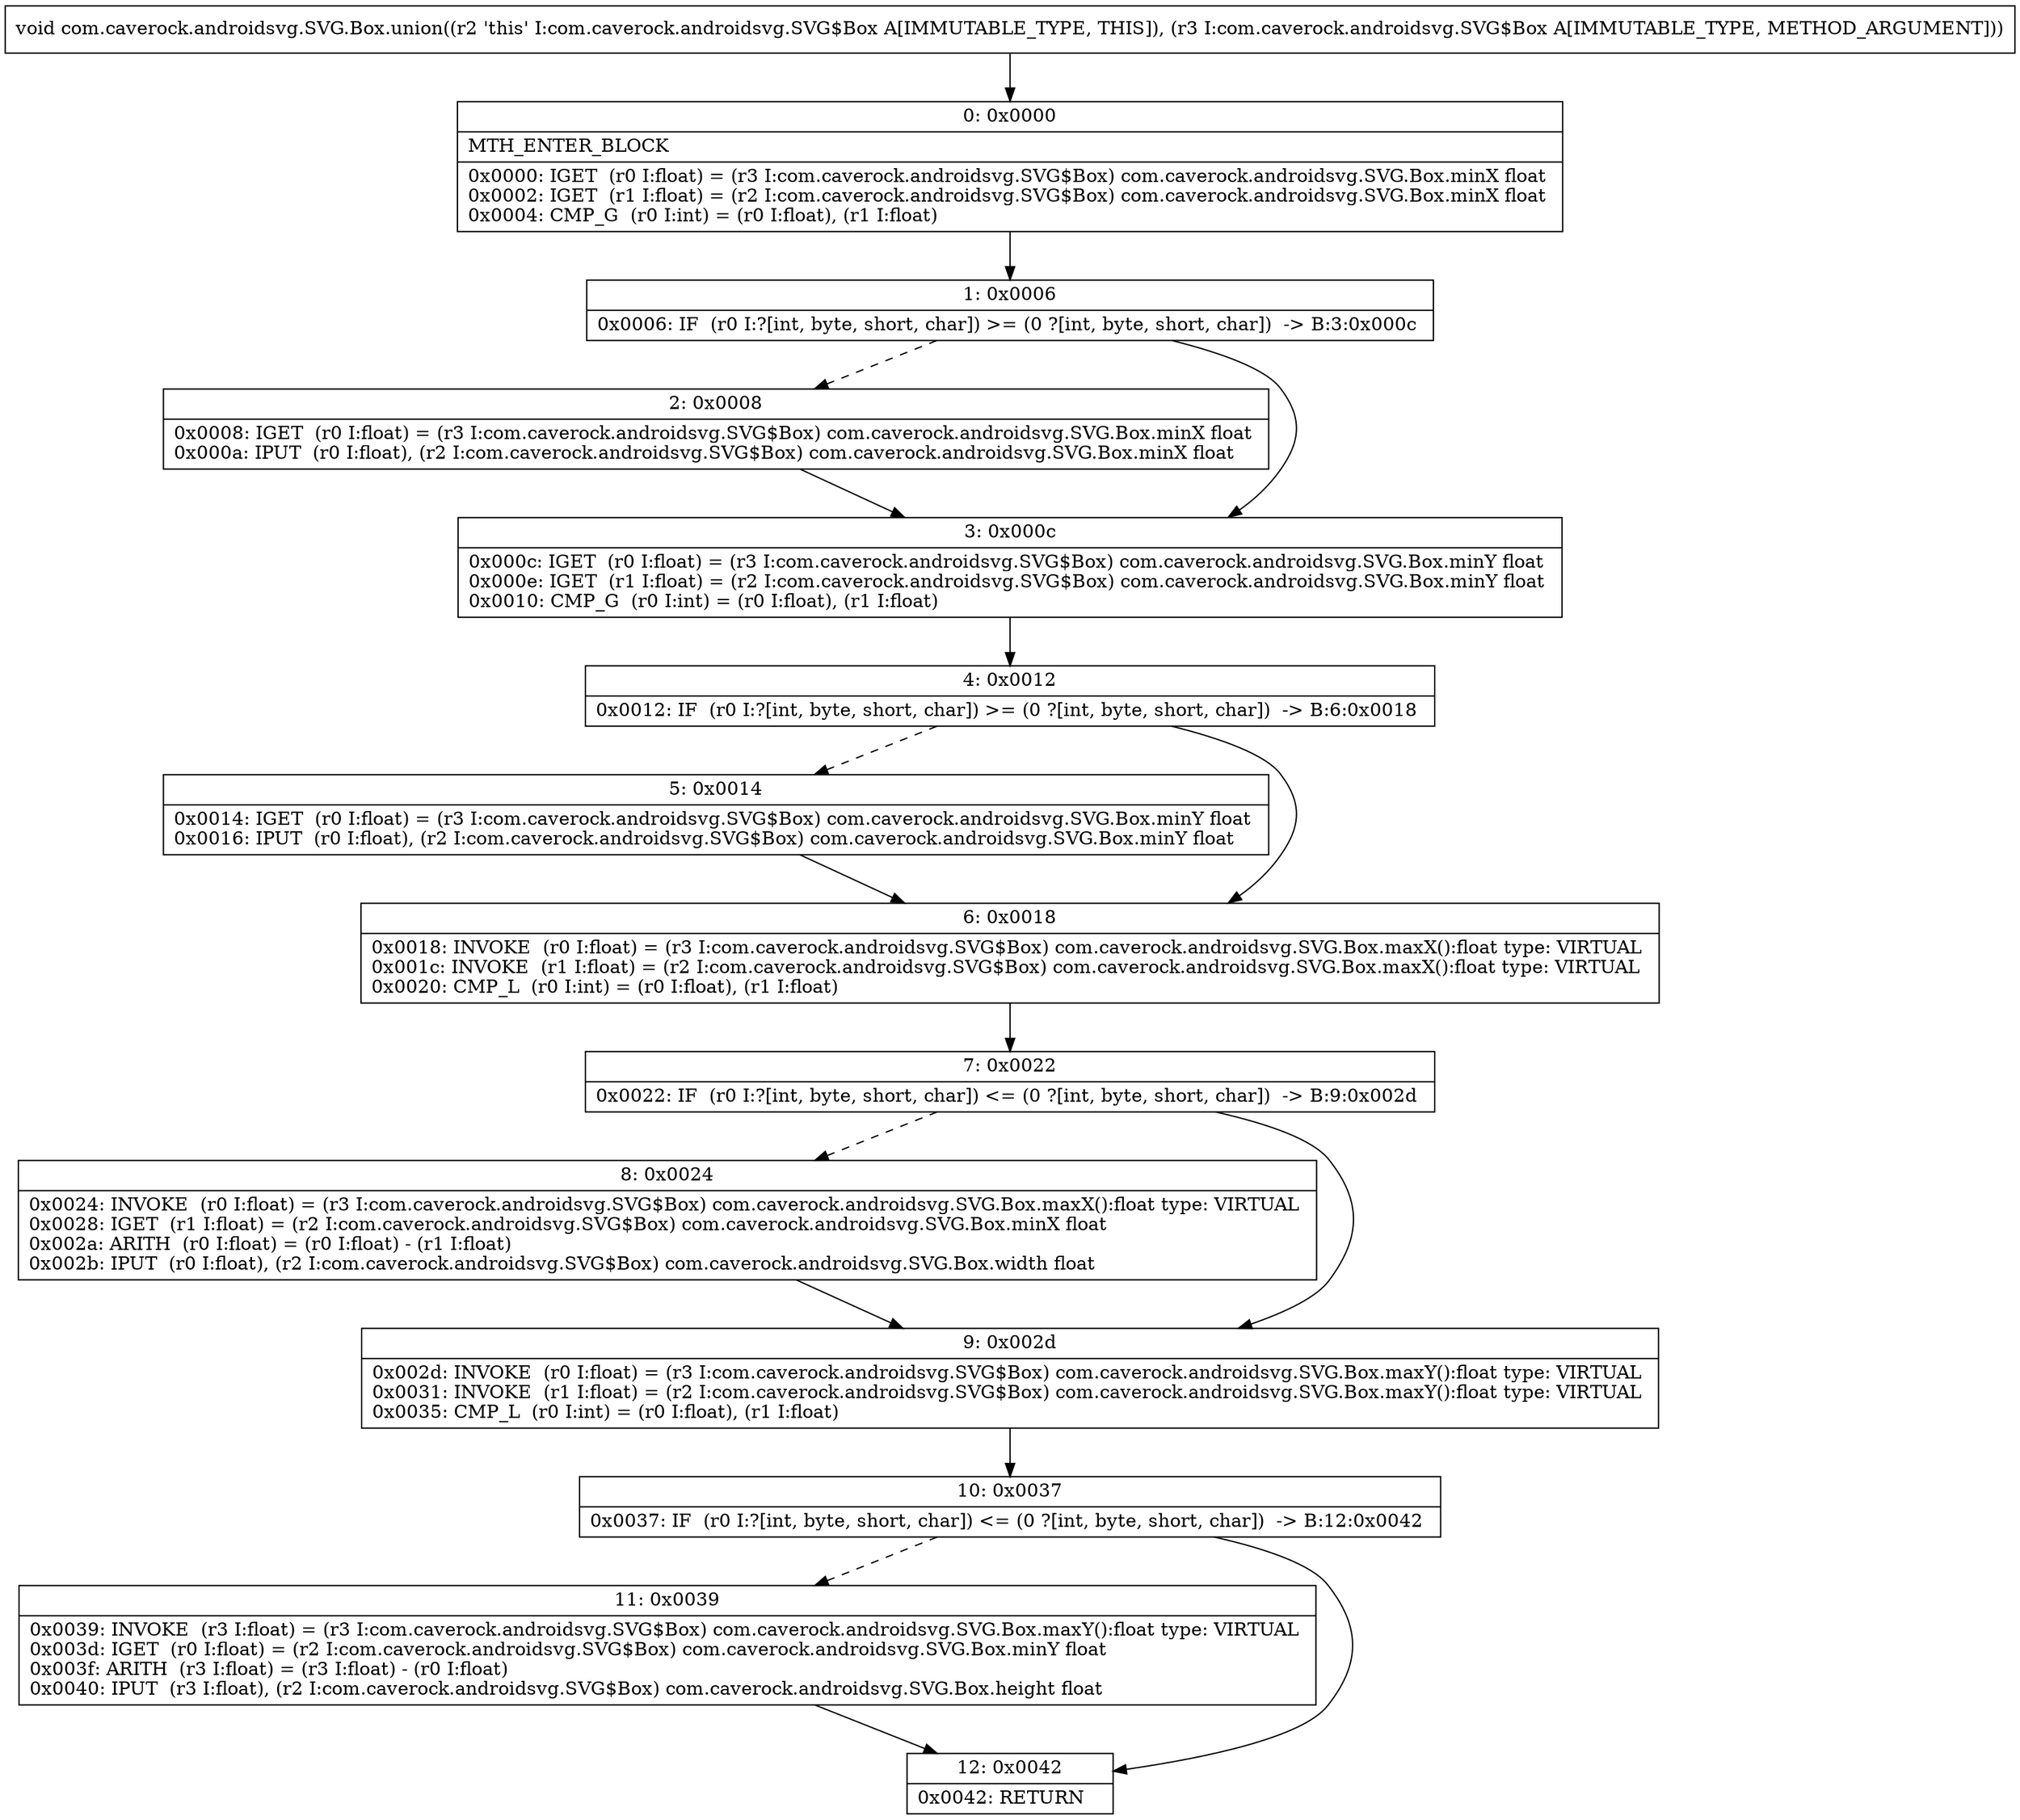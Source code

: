 digraph "CFG forcom.caverock.androidsvg.SVG.Box.union(Lcom\/caverock\/androidsvg\/SVG$Box;)V" {
Node_0 [shape=record,label="{0\:\ 0x0000|MTH_ENTER_BLOCK\l|0x0000: IGET  (r0 I:float) = (r3 I:com.caverock.androidsvg.SVG$Box) com.caverock.androidsvg.SVG.Box.minX float \l0x0002: IGET  (r1 I:float) = (r2 I:com.caverock.androidsvg.SVG$Box) com.caverock.androidsvg.SVG.Box.minX float \l0x0004: CMP_G  (r0 I:int) = (r0 I:float), (r1 I:float) \l}"];
Node_1 [shape=record,label="{1\:\ 0x0006|0x0006: IF  (r0 I:?[int, byte, short, char]) \>= (0 ?[int, byte, short, char])  \-\> B:3:0x000c \l}"];
Node_2 [shape=record,label="{2\:\ 0x0008|0x0008: IGET  (r0 I:float) = (r3 I:com.caverock.androidsvg.SVG$Box) com.caverock.androidsvg.SVG.Box.minX float \l0x000a: IPUT  (r0 I:float), (r2 I:com.caverock.androidsvg.SVG$Box) com.caverock.androidsvg.SVG.Box.minX float \l}"];
Node_3 [shape=record,label="{3\:\ 0x000c|0x000c: IGET  (r0 I:float) = (r3 I:com.caverock.androidsvg.SVG$Box) com.caverock.androidsvg.SVG.Box.minY float \l0x000e: IGET  (r1 I:float) = (r2 I:com.caverock.androidsvg.SVG$Box) com.caverock.androidsvg.SVG.Box.minY float \l0x0010: CMP_G  (r0 I:int) = (r0 I:float), (r1 I:float) \l}"];
Node_4 [shape=record,label="{4\:\ 0x0012|0x0012: IF  (r0 I:?[int, byte, short, char]) \>= (0 ?[int, byte, short, char])  \-\> B:6:0x0018 \l}"];
Node_5 [shape=record,label="{5\:\ 0x0014|0x0014: IGET  (r0 I:float) = (r3 I:com.caverock.androidsvg.SVG$Box) com.caverock.androidsvg.SVG.Box.minY float \l0x0016: IPUT  (r0 I:float), (r2 I:com.caverock.androidsvg.SVG$Box) com.caverock.androidsvg.SVG.Box.minY float \l}"];
Node_6 [shape=record,label="{6\:\ 0x0018|0x0018: INVOKE  (r0 I:float) = (r3 I:com.caverock.androidsvg.SVG$Box) com.caverock.androidsvg.SVG.Box.maxX():float type: VIRTUAL \l0x001c: INVOKE  (r1 I:float) = (r2 I:com.caverock.androidsvg.SVG$Box) com.caverock.androidsvg.SVG.Box.maxX():float type: VIRTUAL \l0x0020: CMP_L  (r0 I:int) = (r0 I:float), (r1 I:float) \l}"];
Node_7 [shape=record,label="{7\:\ 0x0022|0x0022: IF  (r0 I:?[int, byte, short, char]) \<= (0 ?[int, byte, short, char])  \-\> B:9:0x002d \l}"];
Node_8 [shape=record,label="{8\:\ 0x0024|0x0024: INVOKE  (r0 I:float) = (r3 I:com.caverock.androidsvg.SVG$Box) com.caverock.androidsvg.SVG.Box.maxX():float type: VIRTUAL \l0x0028: IGET  (r1 I:float) = (r2 I:com.caverock.androidsvg.SVG$Box) com.caverock.androidsvg.SVG.Box.minX float \l0x002a: ARITH  (r0 I:float) = (r0 I:float) \- (r1 I:float) \l0x002b: IPUT  (r0 I:float), (r2 I:com.caverock.androidsvg.SVG$Box) com.caverock.androidsvg.SVG.Box.width float \l}"];
Node_9 [shape=record,label="{9\:\ 0x002d|0x002d: INVOKE  (r0 I:float) = (r3 I:com.caverock.androidsvg.SVG$Box) com.caverock.androidsvg.SVG.Box.maxY():float type: VIRTUAL \l0x0031: INVOKE  (r1 I:float) = (r2 I:com.caverock.androidsvg.SVG$Box) com.caverock.androidsvg.SVG.Box.maxY():float type: VIRTUAL \l0x0035: CMP_L  (r0 I:int) = (r0 I:float), (r1 I:float) \l}"];
Node_10 [shape=record,label="{10\:\ 0x0037|0x0037: IF  (r0 I:?[int, byte, short, char]) \<= (0 ?[int, byte, short, char])  \-\> B:12:0x0042 \l}"];
Node_11 [shape=record,label="{11\:\ 0x0039|0x0039: INVOKE  (r3 I:float) = (r3 I:com.caverock.androidsvg.SVG$Box) com.caverock.androidsvg.SVG.Box.maxY():float type: VIRTUAL \l0x003d: IGET  (r0 I:float) = (r2 I:com.caverock.androidsvg.SVG$Box) com.caverock.androidsvg.SVG.Box.minY float \l0x003f: ARITH  (r3 I:float) = (r3 I:float) \- (r0 I:float) \l0x0040: IPUT  (r3 I:float), (r2 I:com.caverock.androidsvg.SVG$Box) com.caverock.androidsvg.SVG.Box.height float \l}"];
Node_12 [shape=record,label="{12\:\ 0x0042|0x0042: RETURN   \l}"];
MethodNode[shape=record,label="{void com.caverock.androidsvg.SVG.Box.union((r2 'this' I:com.caverock.androidsvg.SVG$Box A[IMMUTABLE_TYPE, THIS]), (r3 I:com.caverock.androidsvg.SVG$Box A[IMMUTABLE_TYPE, METHOD_ARGUMENT])) }"];
MethodNode -> Node_0;
Node_0 -> Node_1;
Node_1 -> Node_2[style=dashed];
Node_1 -> Node_3;
Node_2 -> Node_3;
Node_3 -> Node_4;
Node_4 -> Node_5[style=dashed];
Node_4 -> Node_6;
Node_5 -> Node_6;
Node_6 -> Node_7;
Node_7 -> Node_8[style=dashed];
Node_7 -> Node_9;
Node_8 -> Node_9;
Node_9 -> Node_10;
Node_10 -> Node_11[style=dashed];
Node_10 -> Node_12;
Node_11 -> Node_12;
}

